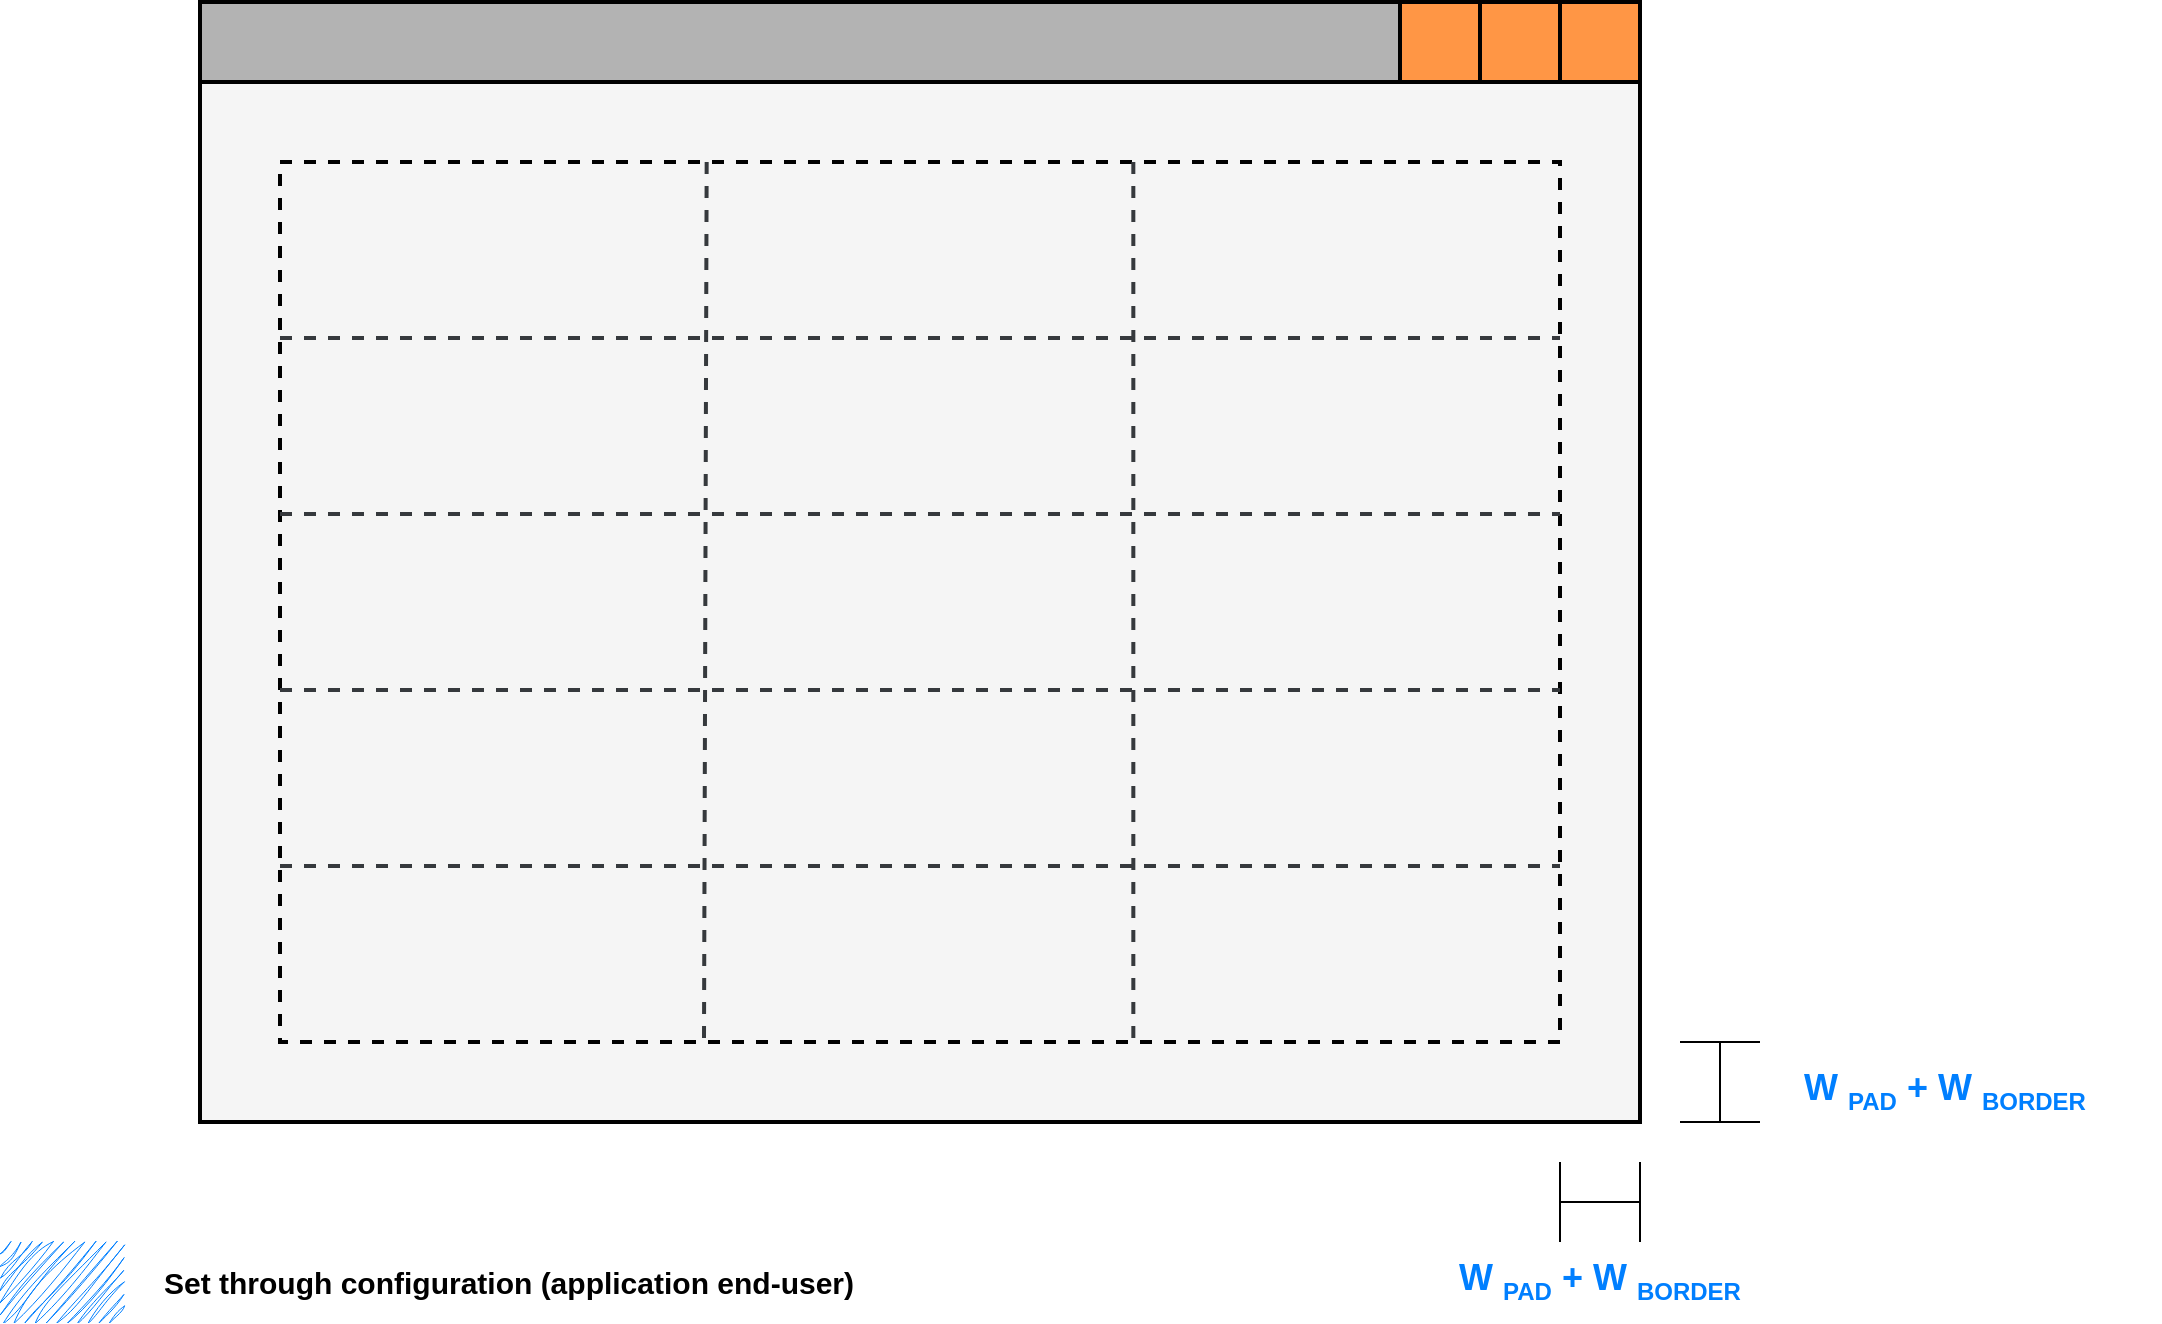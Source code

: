 <mxfile version="24.4.15" type="device">
  <diagram name="Page-1" id="JOH3dSV8sWS4csRZ1sRG">
    <mxGraphModel dx="1461" dy="1038" grid="0" gridSize="20" guides="1" tooltips="1" connect="1" arrows="1" fold="1" page="0" pageScale="1" pageWidth="827" pageHeight="1169" math="0" shadow="0">
      <root>
        <mxCell id="0" />
        <mxCell id="1" parent="0" />
        <mxCell id="YtrTsEle_L6r-Prmye92-1" value="" style="rounded=0;whiteSpace=wrap;html=1;fontSize=25;fillColor=#f5f5f5;fontColor=#333333;strokeColor=#000000;strokeWidth=2;fontStyle=1" vertex="1" parent="1">
          <mxGeometry x="560" y="200" width="720" height="520" as="geometry" />
        </mxCell>
        <mxCell id="YtrTsEle_L6r-Prmye92-2" value="" style="rounded=0;whiteSpace=wrap;html=1;fontSize=18;fillColor=#B3B3B3;strokeColor=#000000;fontColor=#000000;strokeWidth=2;fontStyle=1;verticalAlign=middle;align=left;" vertex="1" parent="1">
          <mxGeometry x="560" y="160" width="600" height="40" as="geometry" />
        </mxCell>
        <mxCell id="YtrTsEle_L6r-Prmye92-3" value="" style="rounded=0;whiteSpace=wrap;html=1;fontSize=25;fillColor=#FF9645;strokeColor=#000000;fontColor=#ffffff;strokeWidth=2;fontStyle=1" vertex="1" parent="1">
          <mxGeometry x="1160" y="160" width="40" height="40" as="geometry" />
        </mxCell>
        <mxCell id="YtrTsEle_L6r-Prmye92-4" value="" style="rounded=0;whiteSpace=wrap;html=1;fontSize=25;fillColor=#FF9645;strokeColor=#000000;fontColor=#ffffff;strokeWidth=2;fontStyle=1" vertex="1" parent="1">
          <mxGeometry x="1240" y="160" width="40" height="40" as="geometry" />
        </mxCell>
        <mxCell id="YtrTsEle_L6r-Prmye92-5" value="" style="rounded=0;whiteSpace=wrap;html=1;fontSize=25;fillColor=#FF9645;strokeColor=#000000;fontColor=#ffffff;strokeWidth=2;fontStyle=1" vertex="1" parent="1">
          <mxGeometry x="1200" y="160" width="40" height="40" as="geometry" />
        </mxCell>
        <mxCell id="YtrTsEle_L6r-Prmye92-23" value="" style="shape=crossbar;whiteSpace=wrap;html=1;rounded=1;direction=south;fontColor=#007FFF;" vertex="1" parent="1">
          <mxGeometry x="1300" y="680" width="40" height="40" as="geometry" />
        </mxCell>
        <mxCell id="YtrTsEle_L6r-Prmye92-24" value="" style="shape=crossbar;whiteSpace=wrap;html=1;rounded=1;fontColor=#007FFF;" vertex="1" parent="1">
          <mxGeometry x="1240" y="740" width="40" height="40" as="geometry" />
        </mxCell>
        <mxCell id="YtrTsEle_L6r-Prmye92-25" value="W &lt;sub&gt;&lt;font style=&quot;font-size: 12px;&quot;&gt;PAD&lt;/font&gt;&lt;/sub&gt; + W &lt;sub&gt;&lt;font style=&quot;font-size: 12px;&quot;&gt;BORDER&lt;/font&gt;&lt;/sub&gt;" style="text;html=1;align=center;verticalAlign=middle;whiteSpace=wrap;rounded=0;fontStyle=1;fontSize=18;fontColor=#007FFF;" vertex="1" parent="1">
          <mxGeometry x="1170" y="780" width="180" height="40" as="geometry" />
        </mxCell>
        <mxCell id="YtrTsEle_L6r-Prmye92-31" value="" style="rounded=0;whiteSpace=wrap;html=1;strokeColor=none;fillColor=#007FFF;sketch=1;curveFitting=1;jiggle=2;glass=0;shadow=0;" vertex="1" parent="1">
          <mxGeometry x="460" y="780" width="60" height="40" as="geometry" />
        </mxCell>
        <mxCell id="YtrTsEle_L6r-Prmye92-34" value="Set through configuration (application end-user)" style="text;html=1;align=left;verticalAlign=middle;whiteSpace=wrap;rounded=0;fontSize=15;fontStyle=1" vertex="1" parent="1">
          <mxGeometry x="540" y="780" width="398" height="40" as="geometry" />
        </mxCell>
        <mxCell id="YtrTsEle_L6r-Prmye92-35" value="W &lt;sub&gt;&lt;font style=&quot;font-size: 12px;&quot;&gt;PAD&lt;/font&gt;&lt;/sub&gt; + W &lt;sub&gt;&lt;font style=&quot;font-size: 12px;&quot;&gt;BORDER&lt;/font&gt;&lt;/sub&gt;" style="text;html=1;align=left;verticalAlign=bottom;whiteSpace=wrap;rounded=0;fontStyle=1;fontSize=18;fontColor=#007FFF;" vertex="1" parent="1">
          <mxGeometry x="1360" y="680" width="180" height="40" as="geometry" />
        </mxCell>
        <mxCell id="YtrTsEle_L6r-Prmye92-43" value="" style="group" vertex="1" connectable="0" parent="1">
          <mxGeometry x="600" y="240" width="640" height="440" as="geometry" />
        </mxCell>
        <mxCell id="YtrTsEle_L6r-Prmye92-36" value="" style="rounded=0;whiteSpace=wrap;html=1;fontSize=25;strokeWidth=2;fillColor=none;fontColor=#333333;strokeColor=#000000;fontStyle=1;dashed=1;" vertex="1" parent="YtrTsEle_L6r-Prmye92-43">
          <mxGeometry width="640" height="440.0" as="geometry" />
        </mxCell>
        <mxCell id="YtrTsEle_L6r-Prmye92-37" value="" style="endArrow=none;html=1;rounded=0;fontSize=25;fillColor=#f9f7ed;strokeColor=#36393d;strokeWidth=2;fontStyle=1;dashed=1;" edge="1" parent="YtrTsEle_L6r-Prmye92-43">
          <mxGeometry width="50" height="50" relative="1" as="geometry">
            <mxPoint x="213.333" as="sourcePoint" />
            <mxPoint x="212" y="438.9" as="targetPoint" />
          </mxGeometry>
        </mxCell>
        <mxCell id="YtrTsEle_L6r-Prmye92-38" value="" style="endArrow=none;html=1;rounded=0;fontSize=25;fillColor=#f9f7ed;strokeColor=#36393d;strokeWidth=2;fontStyle=1;dashed=1;" edge="1" parent="YtrTsEle_L6r-Prmye92-43">
          <mxGeometry width="50" height="50" relative="1" as="geometry">
            <mxPoint x="426.667" as="sourcePoint" />
            <mxPoint x="426.667" y="438.9" as="targetPoint" />
          </mxGeometry>
        </mxCell>
        <mxCell id="YtrTsEle_L6r-Prmye92-39" value="" style="endArrow=none;html=1;rounded=0;fontSize=25;fillColor=#f9f7ed;strokeColor=#36393d;strokeWidth=2;fontStyle=1;dashed=1;" edge="1" parent="YtrTsEle_L6r-Prmye92-43">
          <mxGeometry width="50" height="50" relative="1" as="geometry">
            <mxPoint y="352" as="sourcePoint" />
            <mxPoint x="640" y="352" as="targetPoint" />
          </mxGeometry>
        </mxCell>
        <mxCell id="YtrTsEle_L6r-Prmye92-40" value="" style="endArrow=none;html=1;rounded=0;fontSize=25;fillColor=#f9f7ed;strokeColor=#36393d;strokeWidth=2;fontStyle=1;dashed=1;" edge="1" parent="YtrTsEle_L6r-Prmye92-43">
          <mxGeometry width="50" height="50" relative="1" as="geometry">
            <mxPoint y="264" as="sourcePoint" />
            <mxPoint x="640" y="264" as="targetPoint" />
          </mxGeometry>
        </mxCell>
        <mxCell id="YtrTsEle_L6r-Prmye92-41" value="" style="endArrow=none;html=1;rounded=0;fontSize=25;fillColor=#f9f7ed;strokeColor=#36393d;strokeWidth=2;fontStyle=1;dashed=1;" edge="1" parent="YtrTsEle_L6r-Prmye92-43">
          <mxGeometry width="50" height="50" relative="1" as="geometry">
            <mxPoint y="88" as="sourcePoint" />
            <mxPoint x="640" y="88" as="targetPoint" />
          </mxGeometry>
        </mxCell>
        <mxCell id="YtrTsEle_L6r-Prmye92-42" value="" style="endArrow=none;html=1;rounded=0;fontSize=25;fillColor=#f9f7ed;strokeColor=#36393d;strokeWidth=2;fontStyle=1;dashed=1;" edge="1" parent="YtrTsEle_L6r-Prmye92-43">
          <mxGeometry width="50" height="50" relative="1" as="geometry">
            <mxPoint y="176" as="sourcePoint" />
            <mxPoint x="640" y="176" as="targetPoint" />
          </mxGeometry>
        </mxCell>
      </root>
    </mxGraphModel>
  </diagram>
</mxfile>
